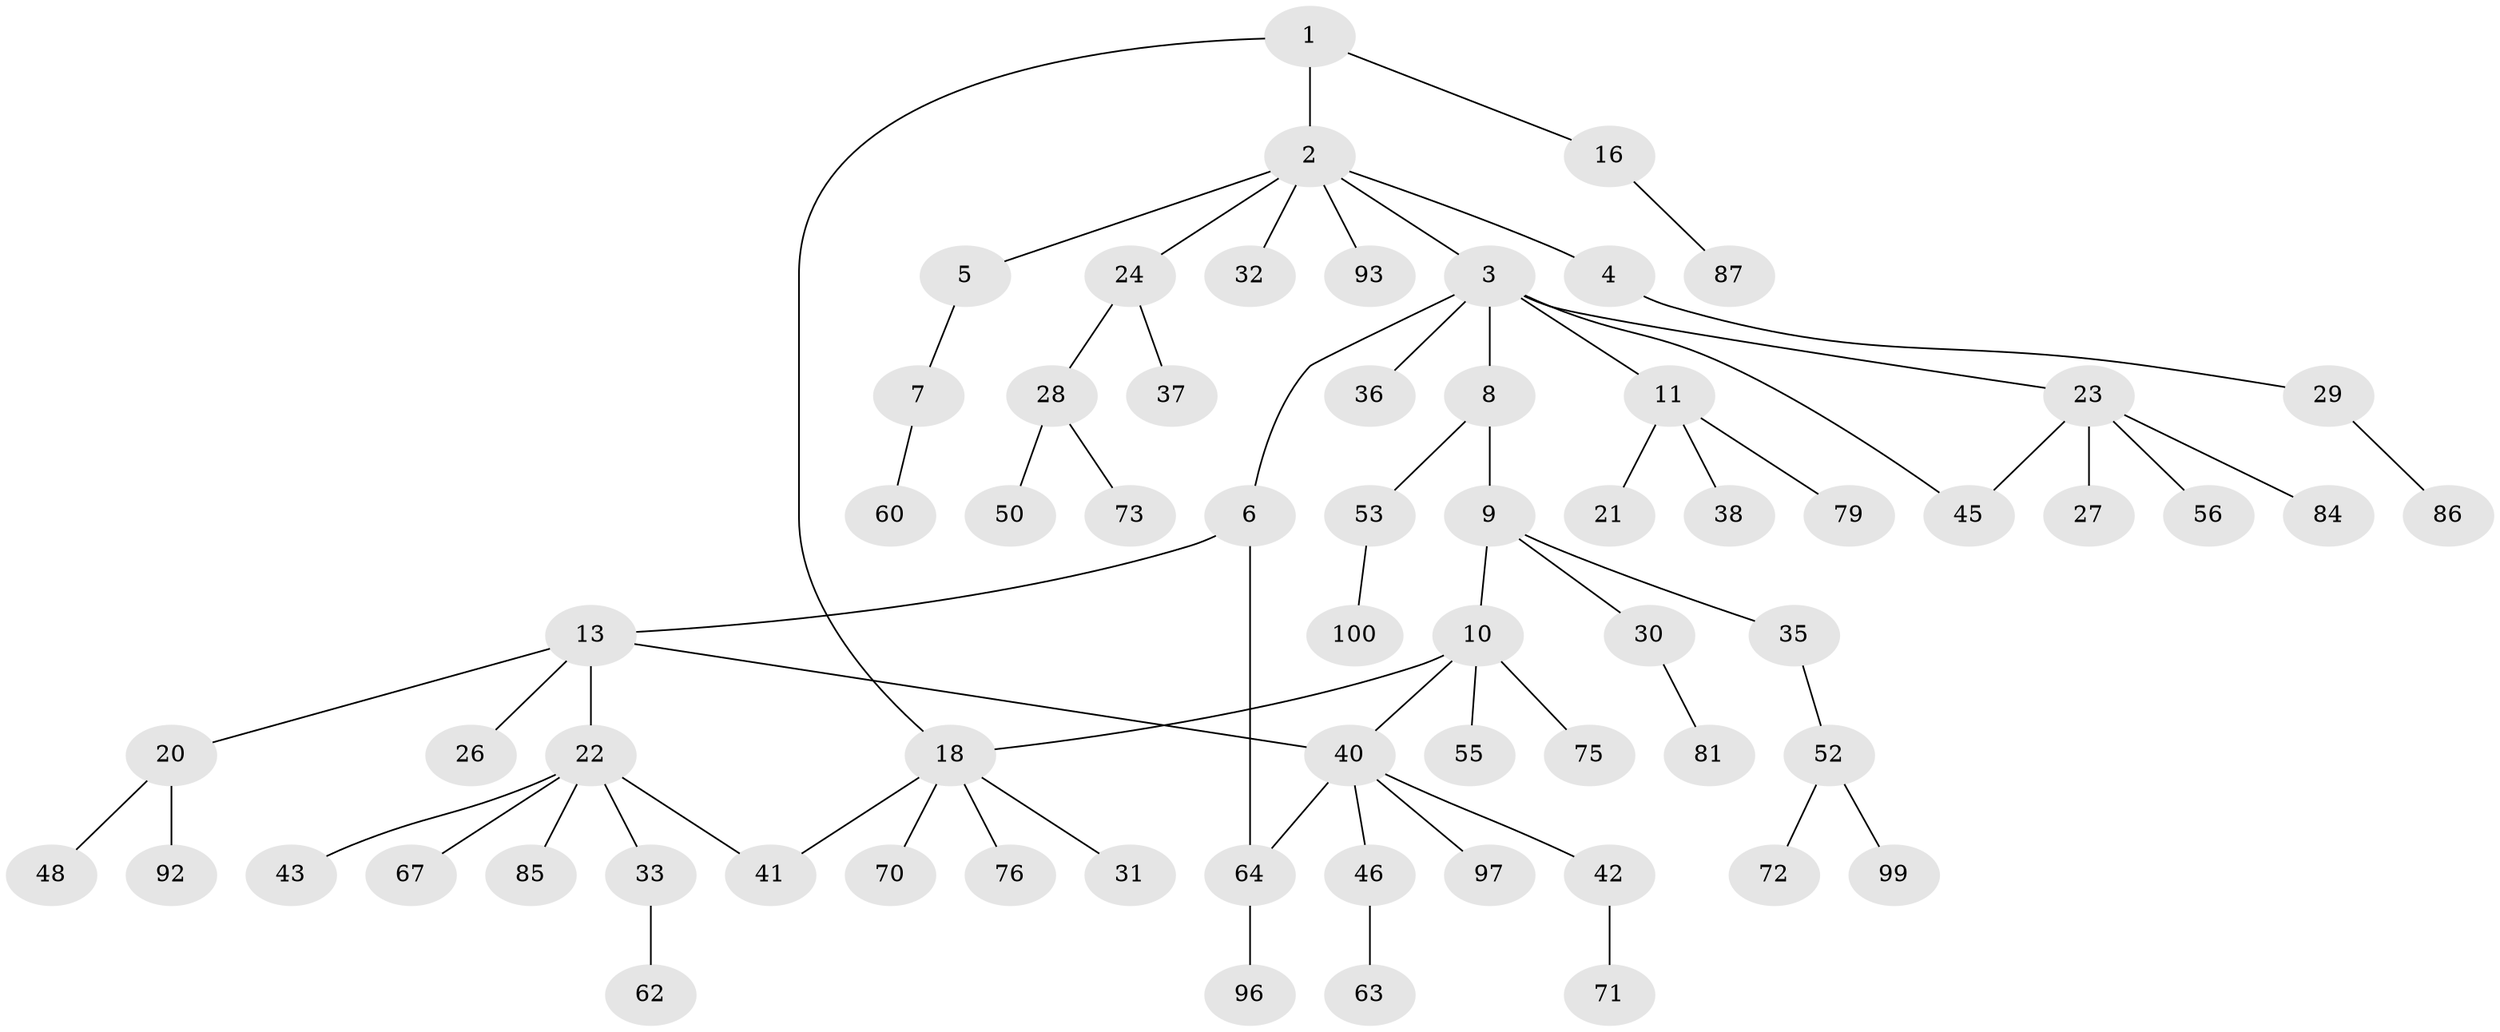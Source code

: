 // original degree distribution, {4: 0.0784313725490196, 7: 0.0196078431372549, 8: 0.00980392156862745, 3: 0.13725490196078433, 2: 0.2549019607843137, 1: 0.47058823529411764, 6: 0.00980392156862745, 5: 0.0196078431372549}
// Generated by graph-tools (version 1.1) at 2025/10/02/27/25 16:10:52]
// undirected, 66 vertices, 70 edges
graph export_dot {
graph [start="1"]
  node [color=gray90,style=filled];
  1 [super="+68"];
  2 [super="+19"];
  3 [super="+14"];
  4 [super="+94"];
  5 [super="+66"];
  6 [super="+34"];
  7;
  8 [super="+12"];
  9;
  10 [super="+51"];
  11 [super="+15"];
  13 [super="+17"];
  16 [super="+74"];
  18 [super="+58"];
  20 [super="+39"];
  21;
  22 [super="+25"];
  23 [super="+44"];
  24 [super="+57"];
  26;
  27;
  28 [super="+54"];
  29;
  30 [super="+49"];
  31 [super="+78"];
  32 [super="+47"];
  33 [super="+102"];
  35 [super="+89"];
  36;
  37;
  38;
  40 [super="+77"];
  41 [super="+65"];
  42;
  43 [super="+69"];
  45 [super="+61"];
  46 [super="+59"];
  48 [super="+95"];
  50;
  52 [super="+83"];
  53 [super="+90"];
  55;
  56;
  60 [super="+101"];
  62;
  63;
  64 [super="+80"];
  67;
  70;
  71 [super="+91"];
  72;
  73 [super="+88"];
  75 [super="+82"];
  76;
  79;
  81 [super="+98"];
  84;
  85;
  86;
  87;
  92;
  93;
  96;
  97;
  99;
  100;
  1 -- 2;
  1 -- 16;
  1 -- 18;
  2 -- 3;
  2 -- 4;
  2 -- 5;
  2 -- 24;
  2 -- 32;
  2 -- 93;
  3 -- 6;
  3 -- 8;
  3 -- 11;
  3 -- 23;
  3 -- 36;
  3 -- 45;
  4 -- 29;
  5 -- 7;
  6 -- 13;
  6 -- 64;
  7 -- 60;
  8 -- 9;
  8 -- 53;
  9 -- 10;
  9 -- 30;
  9 -- 35;
  10 -- 40;
  10 -- 75;
  10 -- 18;
  10 -- 55;
  11 -- 21;
  11 -- 38;
  11 -- 79;
  13 -- 40;
  13 -- 26;
  13 -- 20;
  13 -- 22;
  16 -- 87;
  18 -- 31;
  18 -- 41;
  18 -- 76;
  18 -- 70;
  20 -- 48;
  20 -- 92;
  22 -- 33;
  22 -- 43;
  22 -- 67;
  22 -- 85;
  22 -- 41;
  23 -- 27;
  23 -- 56;
  23 -- 84;
  23 -- 45;
  24 -- 28;
  24 -- 37;
  28 -- 50;
  28 -- 73;
  29 -- 86;
  30 -- 81;
  33 -- 62;
  35 -- 52;
  40 -- 42;
  40 -- 46;
  40 -- 64;
  40 -- 97;
  42 -- 71;
  46 -- 63;
  52 -- 72;
  52 -- 99;
  53 -- 100;
  64 -- 96;
}
